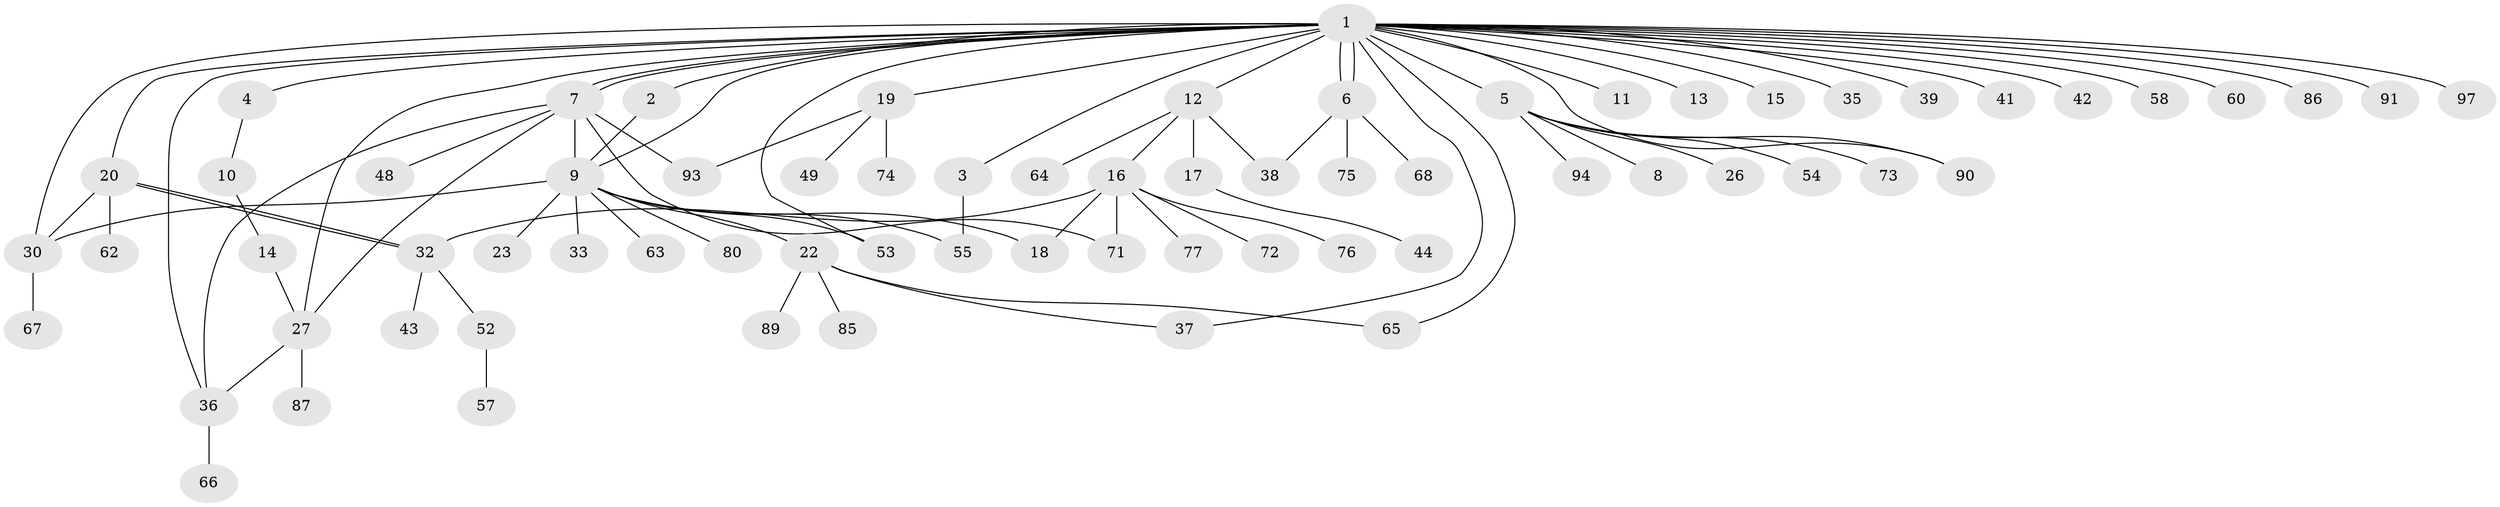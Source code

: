 // original degree distribution, {33: 0.01020408163265306, 2: 0.2857142857142857, 6: 0.04081632653061224, 9: 0.01020408163265306, 1: 0.5, 14: 0.01020408163265306, 7: 0.01020408163265306, 3: 0.061224489795918366, 8: 0.01020408163265306, 5: 0.02040816326530612, 4: 0.04081632653061224}
// Generated by graph-tools (version 1.1) at 2025/11/02/27/25 16:11:09]
// undirected, 69 vertices, 89 edges
graph export_dot {
graph [start="1"]
  node [color=gray90,style=filled];
  1 [super="+50"];
  2;
  3;
  4;
  5 [super="+51"];
  6 [super="+69"];
  7 [super="+29"];
  8;
  9 [super="+34"];
  10;
  11 [super="+21"];
  12 [super="+88"];
  13;
  14 [super="+61"];
  15 [super="+40"];
  16 [super="+59"];
  17 [super="+31"];
  18 [super="+79"];
  19 [super="+47"];
  20 [super="+25"];
  22 [super="+28"];
  23 [super="+24"];
  26;
  27 [super="+95"];
  30 [super="+82"];
  32 [super="+45"];
  33 [super="+83"];
  35;
  36 [super="+98"];
  37;
  38;
  39;
  41;
  42 [super="+46"];
  43;
  44;
  48;
  49;
  52 [super="+84"];
  53 [super="+56"];
  54;
  55 [super="+92"];
  57;
  58;
  60;
  62;
  63 [super="+78"];
  64;
  65;
  66;
  67;
  68 [super="+70"];
  71 [super="+96"];
  72;
  73;
  74;
  75 [super="+81"];
  76;
  77;
  80;
  85;
  86;
  87;
  89;
  90;
  91;
  93;
  94;
  97;
  1 -- 2;
  1 -- 3;
  1 -- 4;
  1 -- 5;
  1 -- 6;
  1 -- 6;
  1 -- 7 [weight=2];
  1 -- 7;
  1 -- 9;
  1 -- 11;
  1 -- 12;
  1 -- 13;
  1 -- 15;
  1 -- 19 [weight=2];
  1 -- 20;
  1 -- 27;
  1 -- 30;
  1 -- 35;
  1 -- 36;
  1 -- 37;
  1 -- 39;
  1 -- 41;
  1 -- 42;
  1 -- 53;
  1 -- 58;
  1 -- 60;
  1 -- 65;
  1 -- 86;
  1 -- 90;
  1 -- 91;
  1 -- 97;
  2 -- 9;
  3 -- 55;
  4 -- 10;
  5 -- 8;
  5 -- 26;
  5 -- 54;
  5 -- 90;
  5 -- 73;
  5 -- 94;
  6 -- 38;
  6 -- 68;
  6 -- 75;
  7 -- 9;
  7 -- 27;
  7 -- 36;
  7 -- 48;
  7 -- 71;
  7 -- 93;
  9 -- 18;
  9 -- 22 [weight=2];
  9 -- 23;
  9 -- 30;
  9 -- 33;
  9 -- 53;
  9 -- 63;
  9 -- 80;
  9 -- 55;
  10 -- 14;
  12 -- 16;
  12 -- 17;
  12 -- 38;
  12 -- 64;
  14 -- 27;
  16 -- 32;
  16 -- 71;
  16 -- 72;
  16 -- 76;
  16 -- 77;
  16 -- 18;
  17 -- 44;
  19 -- 49;
  19 -- 74;
  19 -- 93;
  20 -- 32;
  20 -- 32;
  20 -- 62;
  20 -- 30;
  22 -- 65;
  22 -- 85;
  22 -- 89;
  22 -- 37;
  27 -- 87;
  27 -- 36;
  30 -- 67;
  32 -- 43;
  32 -- 52;
  36 -- 66;
  52 -- 57;
}
